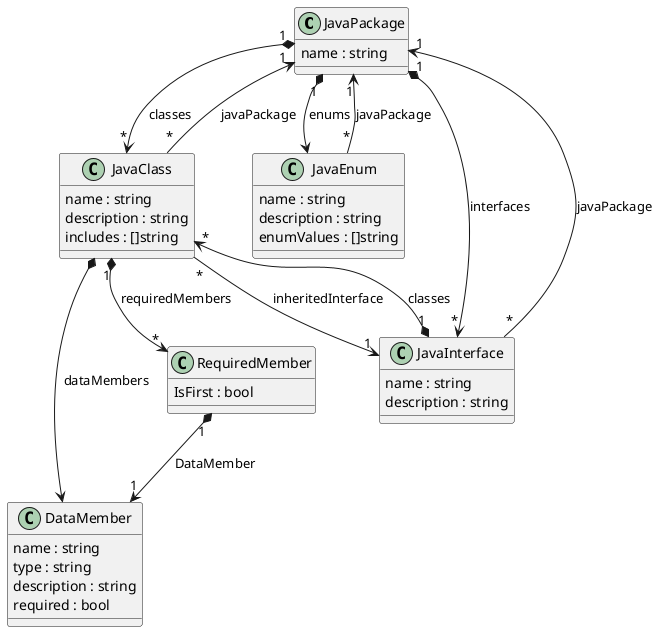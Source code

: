 @startuml "java-class"

class JavaPackage {
    {field} name : string
}

class JavaClass {
    {field} name : string
    {field} description : string
    {field} includes : []string
}

JavaClass "*" --> "1" JavaPackage : javaPackage
JavaPackage "1" *--> "*" JavaClass : classes

class DataMember {
    {field} name : string
    {field} type : string
    {field} description : string
    {field} required : bool
}

JavaClass *--> DataMember : dataMembers

class RequiredMember {
    {field} IsFirst : bool
}

RequiredMember "1" *--> "1" DataMember : DataMember
JavaClass "1" *--> "*" RequiredMember : requiredMembers

class JavaEnum {
    {field} name : string
    {field} description : string
    {field} enumValues : []string
}

JavaPackage "1" *--> JavaEnum : enums
JavaEnum "*" --> "1" JavaPackage : javaPackage

class JavaInterface {
    {field} name : string
    {field} description : string
}

JavaInterface "*" --> "1" JavaPackage : javaPackage
JavaPackage "1" *--> "*" JavaInterface : interfaces
JavaClass "*" --> "1" JavaInterface : inheritedInterface
JavaInterface "1" *--> "*" JavaClass : classes

@enduml